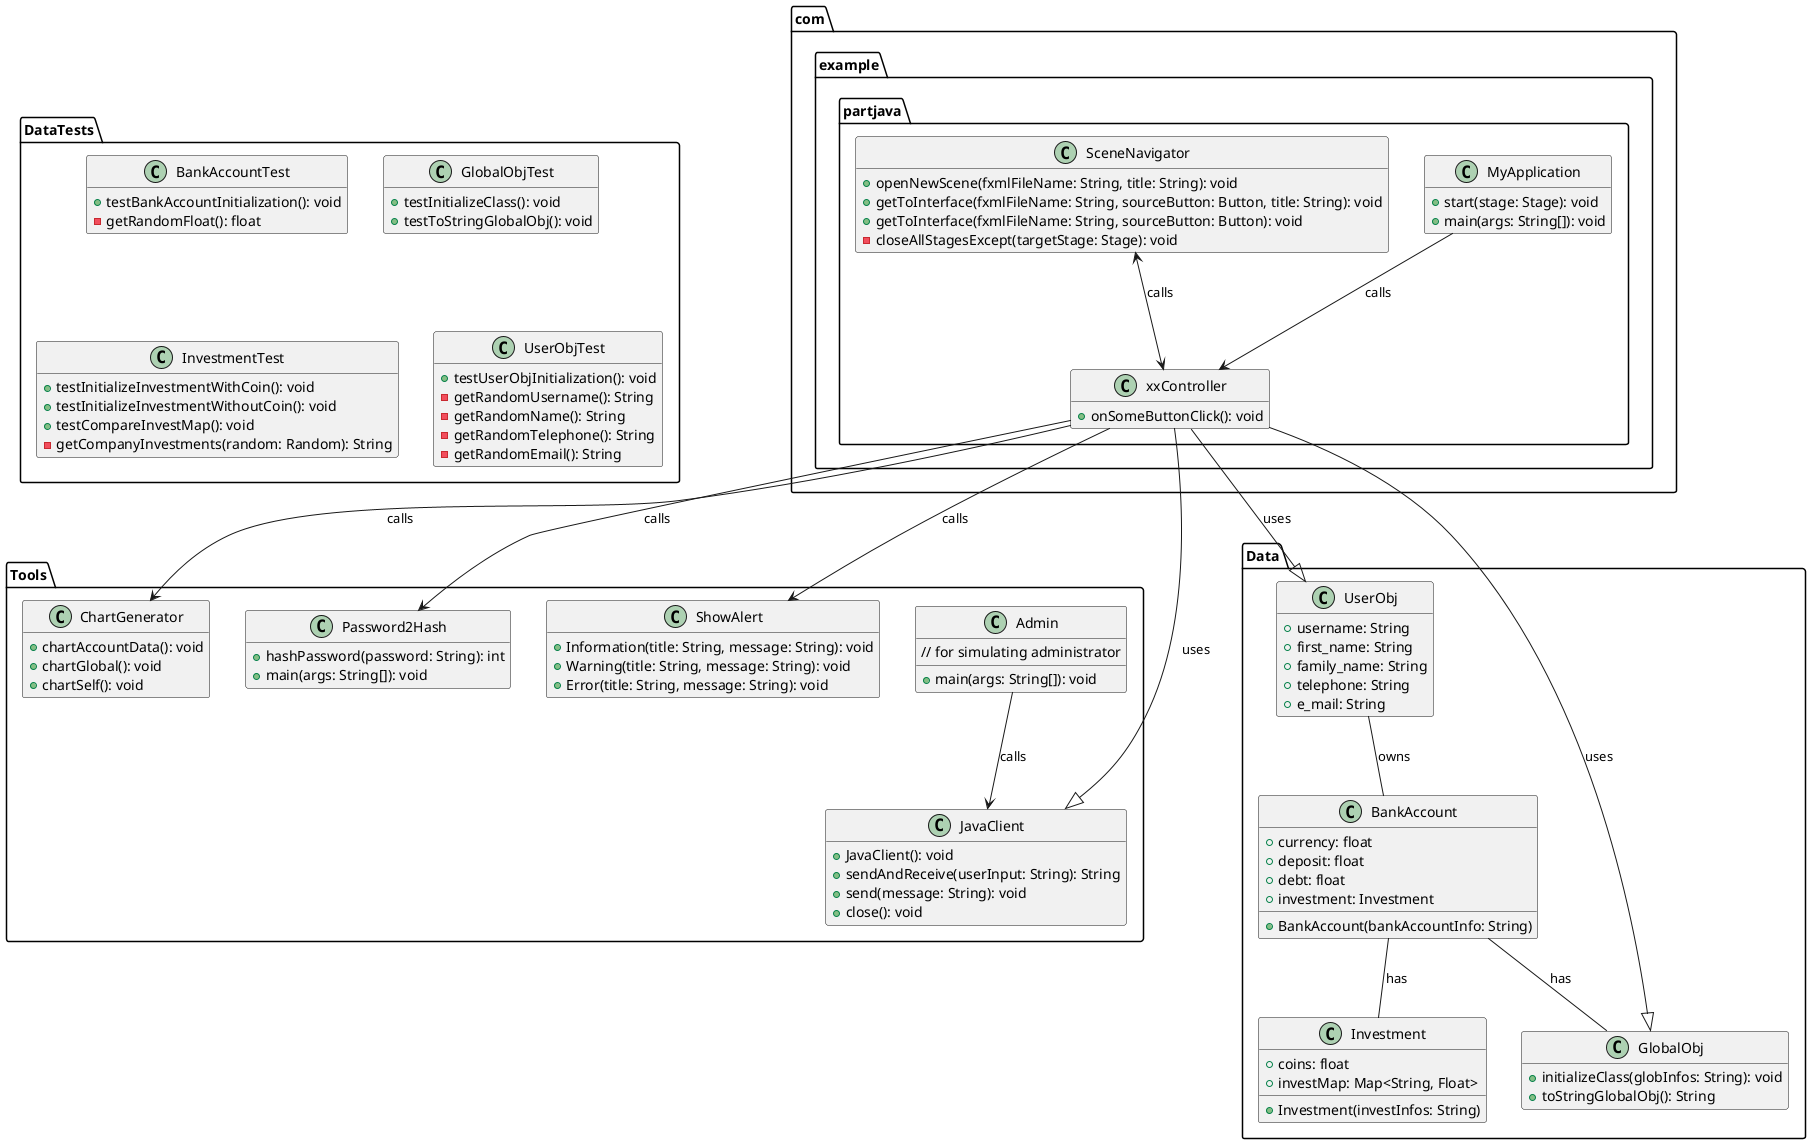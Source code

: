 @startuml
hide empty fields
hide empty methods
hide empty attributes

package com.example.partjava {
    class MyApplication {
        +start(stage: Stage): void
        +main(args: String[]): void
    }

    class SceneNavigator {
        +openNewScene(fxmlFileName: String, title: String): void
        +getToInterface(fxmlFileName: String, sourceButton: Button, title: String): void
        +getToInterface(fxmlFileName: String, sourceButton: Button): void
        -closeAllStagesExcept(targetStage: Stage): void
    }

    class xxController {
        +onSomeButtonClick(): void
    }
    MyApplication --> xxController : calls
    SceneNavigator <--> xxController : calls
}

package Tools {
    class JavaClient {
        +JavaClient(): void
        +sendAndReceive(userInput: String): String
        +send(message: String): void
        +close(): void
    }

    class Admin {
        +main(args: String[]): void
        // for simulating administrator
    }

    class ChartGenerator {
        +chartAccountData(): void
        +chartGlobal(): void
        +chartSelf(): void
    }

    class Password2Hash {
        +hashPassword(password: String): int
        +main(args: String[]): void
    }

    class ShowAlert {
        +Information(title: String, message: String): void
        +Warning(title: String, message: String): void
        +Error(title: String, message: String): void
    }
    Admin --> JavaClient : calls
}

package Data {
    class BankAccount {
        +currency: float
        +deposit: float
        +debt: float
        +investment: Investment
        +BankAccount(bankAccountInfo: String)
    }

    class GlobalObj {
        +initializeClass(globInfos: String): void
        +toStringGlobalObj(): String
    }

    class Investment {
        +coins: float
        +investMap: Map<String, Float>
        +Investment(investInfos: String)
    }

    class UserObj {
        +username: String
        +first_name: String
        +family_name: String
        +telephone: String
        +e_mail: String
    }
    BankAccount -- Investment : has
    BankAccount -- GlobalObj : has
    UserObj -- BankAccount : owns
}

package DataTests {
    class BankAccountTest {
        +testBankAccountInitialization(): void
        -getRandomFloat(): float
    }

    class GlobalObjTest {
        +testInitializeClass(): void
        +testToStringGlobalObj(): void
    }

    class InvestmentTest {
        +testInitializeInvestmentWithCoin(): void
        +testInitializeInvestmentWithoutCoin(): void
        +testCompareInvestMap(): void
        -getCompanyInvestments(random: Random): String
    }

    class UserObjTest {
        +testUserObjInitialization(): void
        -getRandomUsername(): String
        -getRandomName(): String
        -getRandomTelephone(): String
        -getRandomEmail(): String
    }
}

xxController --> Tools.ChartGenerator : calls
xxController --|> Tools.JavaClient : uses
xxController --> Tools.Password2Hash : calls
xxController --> Tools.ShowAlert : calls
xxController --|> Data.UserObj : uses
xxController --|> Data.GlobalObj : uses



@enduml
